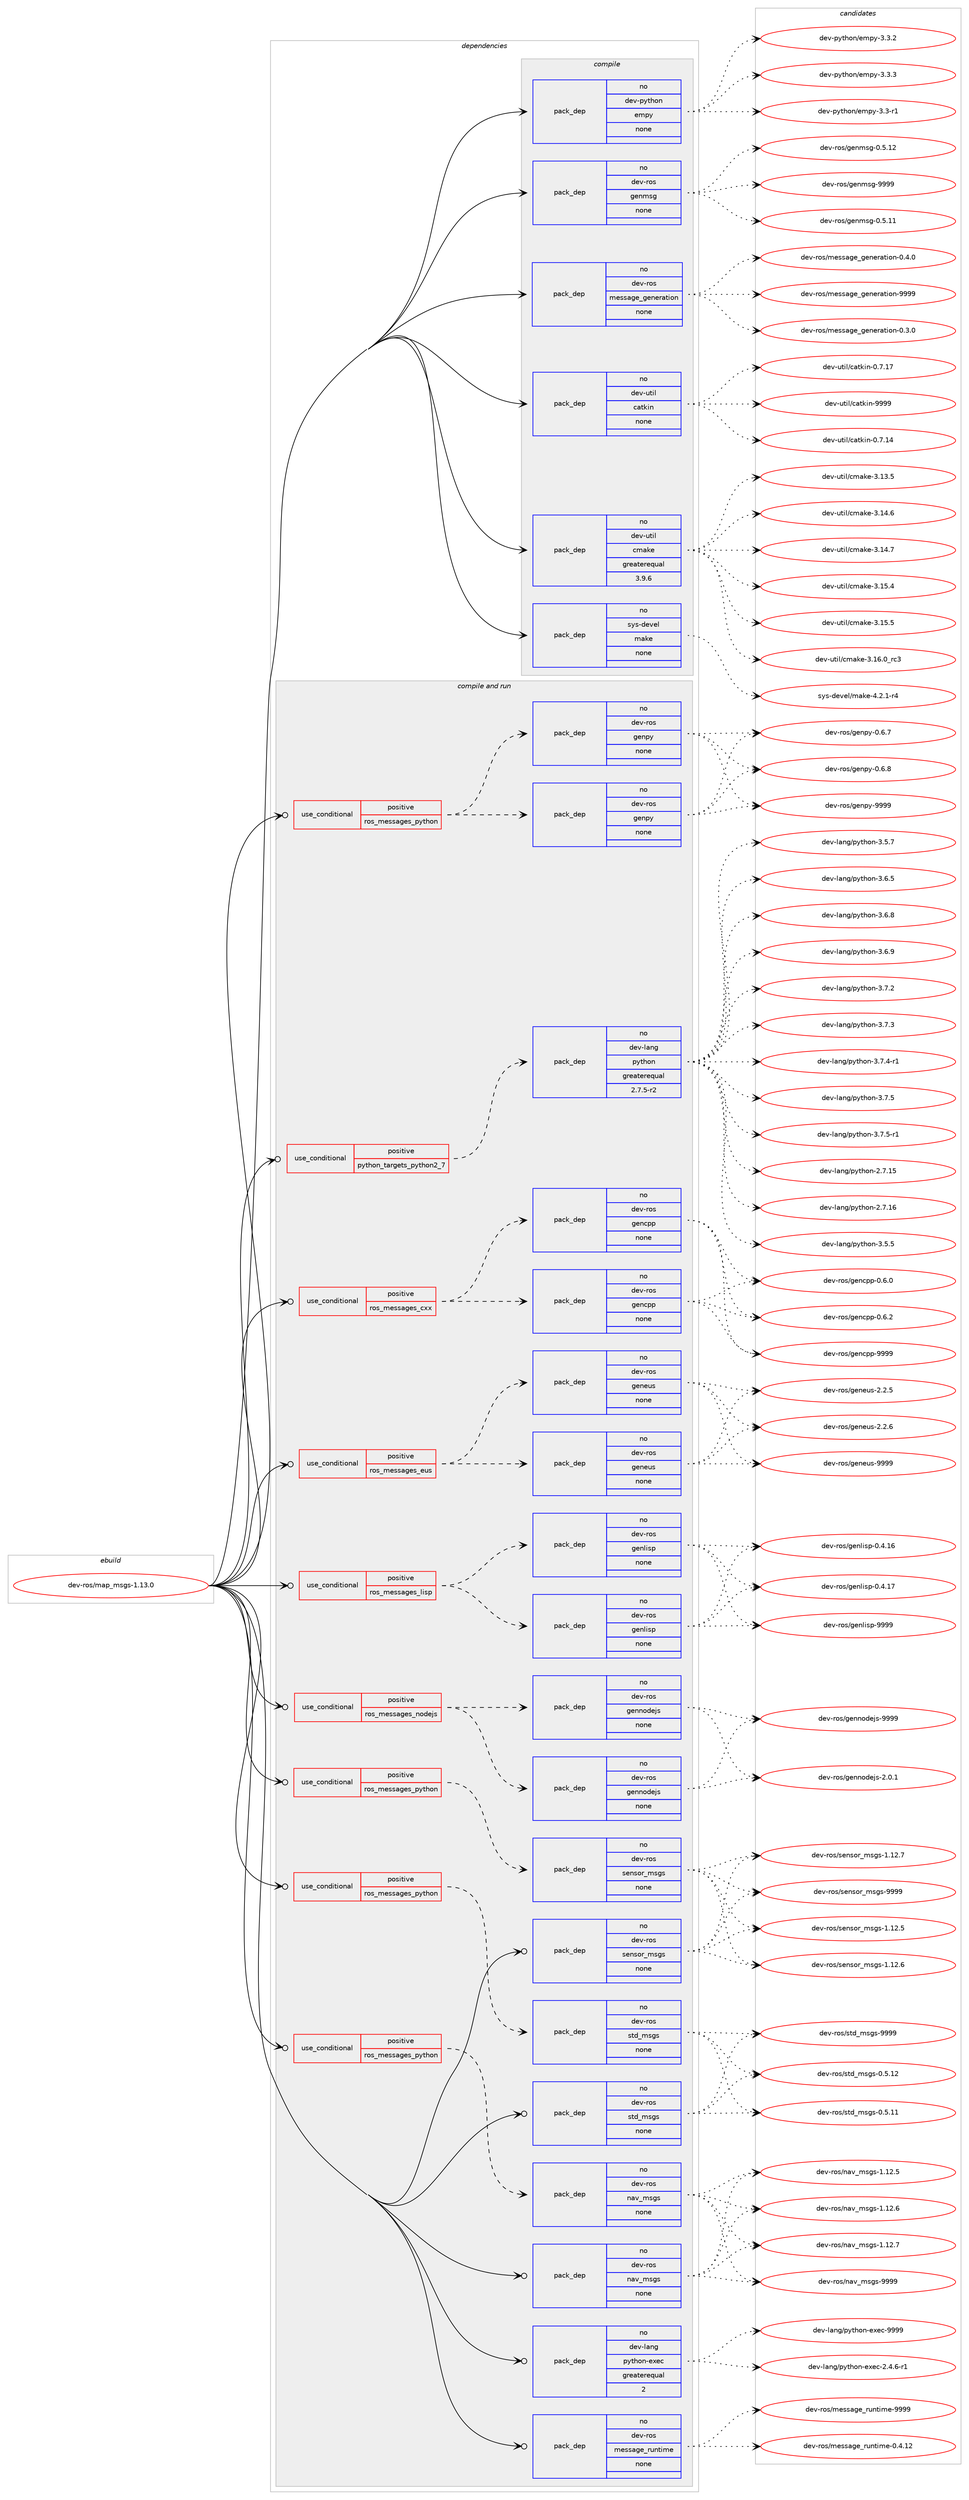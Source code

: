 digraph prolog {

# *************
# Graph options
# *************

newrank=true;
concentrate=true;
compound=true;
graph [rankdir=LR,fontname=Helvetica,fontsize=10,ranksep=1.5];#, ranksep=2.5, nodesep=0.2];
edge  [arrowhead=vee];
node  [fontname=Helvetica,fontsize=10];

# **********
# The ebuild
# **********

subgraph cluster_leftcol {
color=gray;
rank=same;
label=<<i>ebuild</i>>;
id [label="dev-ros/map_msgs-1.13.0", color=red, width=4, href="../dev-ros/map_msgs-1.13.0.svg"];
}

# ****************
# The dependencies
# ****************

subgraph cluster_midcol {
color=gray;
label=<<i>dependencies</i>>;
subgraph cluster_compile {
fillcolor="#eeeeee";
style=filled;
label=<<i>compile</i>>;
subgraph pack489941 {
dependency655566 [label=<<TABLE BORDER="0" CELLBORDER="1" CELLSPACING="0" CELLPADDING="4" WIDTH="220"><TR><TD ROWSPAN="6" CELLPADDING="30">pack_dep</TD></TR><TR><TD WIDTH="110">no</TD></TR><TR><TD>dev-python</TD></TR><TR><TD>empy</TD></TR><TR><TD>none</TD></TR><TR><TD></TD></TR></TABLE>>, shape=none, color=blue];
}
id:e -> dependency655566:w [weight=20,style="solid",arrowhead="vee"];
subgraph pack489942 {
dependency655567 [label=<<TABLE BORDER="0" CELLBORDER="1" CELLSPACING="0" CELLPADDING="4" WIDTH="220"><TR><TD ROWSPAN="6" CELLPADDING="30">pack_dep</TD></TR><TR><TD WIDTH="110">no</TD></TR><TR><TD>dev-ros</TD></TR><TR><TD>genmsg</TD></TR><TR><TD>none</TD></TR><TR><TD></TD></TR></TABLE>>, shape=none, color=blue];
}
id:e -> dependency655567:w [weight=20,style="solid",arrowhead="vee"];
subgraph pack489943 {
dependency655568 [label=<<TABLE BORDER="0" CELLBORDER="1" CELLSPACING="0" CELLPADDING="4" WIDTH="220"><TR><TD ROWSPAN="6" CELLPADDING="30">pack_dep</TD></TR><TR><TD WIDTH="110">no</TD></TR><TR><TD>dev-ros</TD></TR><TR><TD>message_generation</TD></TR><TR><TD>none</TD></TR><TR><TD></TD></TR></TABLE>>, shape=none, color=blue];
}
id:e -> dependency655568:w [weight=20,style="solid",arrowhead="vee"];
subgraph pack489944 {
dependency655569 [label=<<TABLE BORDER="0" CELLBORDER="1" CELLSPACING="0" CELLPADDING="4" WIDTH="220"><TR><TD ROWSPAN="6" CELLPADDING="30">pack_dep</TD></TR><TR><TD WIDTH="110">no</TD></TR><TR><TD>dev-util</TD></TR><TR><TD>catkin</TD></TR><TR><TD>none</TD></TR><TR><TD></TD></TR></TABLE>>, shape=none, color=blue];
}
id:e -> dependency655569:w [weight=20,style="solid",arrowhead="vee"];
subgraph pack489945 {
dependency655570 [label=<<TABLE BORDER="0" CELLBORDER="1" CELLSPACING="0" CELLPADDING="4" WIDTH="220"><TR><TD ROWSPAN="6" CELLPADDING="30">pack_dep</TD></TR><TR><TD WIDTH="110">no</TD></TR><TR><TD>dev-util</TD></TR><TR><TD>cmake</TD></TR><TR><TD>greaterequal</TD></TR><TR><TD>3.9.6</TD></TR></TABLE>>, shape=none, color=blue];
}
id:e -> dependency655570:w [weight=20,style="solid",arrowhead="vee"];
subgraph pack489946 {
dependency655571 [label=<<TABLE BORDER="0" CELLBORDER="1" CELLSPACING="0" CELLPADDING="4" WIDTH="220"><TR><TD ROWSPAN="6" CELLPADDING="30">pack_dep</TD></TR><TR><TD WIDTH="110">no</TD></TR><TR><TD>sys-devel</TD></TR><TR><TD>make</TD></TR><TR><TD>none</TD></TR><TR><TD></TD></TR></TABLE>>, shape=none, color=blue];
}
id:e -> dependency655571:w [weight=20,style="solid",arrowhead="vee"];
}
subgraph cluster_compileandrun {
fillcolor="#eeeeee";
style=filled;
label=<<i>compile and run</i>>;
subgraph cond153719 {
dependency655572 [label=<<TABLE BORDER="0" CELLBORDER="1" CELLSPACING="0" CELLPADDING="4"><TR><TD ROWSPAN="3" CELLPADDING="10">use_conditional</TD></TR><TR><TD>positive</TD></TR><TR><TD>python_targets_python2_7</TD></TR></TABLE>>, shape=none, color=red];
subgraph pack489947 {
dependency655573 [label=<<TABLE BORDER="0" CELLBORDER="1" CELLSPACING="0" CELLPADDING="4" WIDTH="220"><TR><TD ROWSPAN="6" CELLPADDING="30">pack_dep</TD></TR><TR><TD WIDTH="110">no</TD></TR><TR><TD>dev-lang</TD></TR><TR><TD>python</TD></TR><TR><TD>greaterequal</TD></TR><TR><TD>2.7.5-r2</TD></TR></TABLE>>, shape=none, color=blue];
}
dependency655572:e -> dependency655573:w [weight=20,style="dashed",arrowhead="vee"];
}
id:e -> dependency655572:w [weight=20,style="solid",arrowhead="odotvee"];
subgraph cond153720 {
dependency655574 [label=<<TABLE BORDER="0" CELLBORDER="1" CELLSPACING="0" CELLPADDING="4"><TR><TD ROWSPAN="3" CELLPADDING="10">use_conditional</TD></TR><TR><TD>positive</TD></TR><TR><TD>ros_messages_cxx</TD></TR></TABLE>>, shape=none, color=red];
subgraph pack489948 {
dependency655575 [label=<<TABLE BORDER="0" CELLBORDER="1" CELLSPACING="0" CELLPADDING="4" WIDTH="220"><TR><TD ROWSPAN="6" CELLPADDING="30">pack_dep</TD></TR><TR><TD WIDTH="110">no</TD></TR><TR><TD>dev-ros</TD></TR><TR><TD>gencpp</TD></TR><TR><TD>none</TD></TR><TR><TD></TD></TR></TABLE>>, shape=none, color=blue];
}
dependency655574:e -> dependency655575:w [weight=20,style="dashed",arrowhead="vee"];
subgraph pack489949 {
dependency655576 [label=<<TABLE BORDER="0" CELLBORDER="1" CELLSPACING="0" CELLPADDING="4" WIDTH="220"><TR><TD ROWSPAN="6" CELLPADDING="30">pack_dep</TD></TR><TR><TD WIDTH="110">no</TD></TR><TR><TD>dev-ros</TD></TR><TR><TD>gencpp</TD></TR><TR><TD>none</TD></TR><TR><TD></TD></TR></TABLE>>, shape=none, color=blue];
}
dependency655574:e -> dependency655576:w [weight=20,style="dashed",arrowhead="vee"];
}
id:e -> dependency655574:w [weight=20,style="solid",arrowhead="odotvee"];
subgraph cond153721 {
dependency655577 [label=<<TABLE BORDER="0" CELLBORDER="1" CELLSPACING="0" CELLPADDING="4"><TR><TD ROWSPAN="3" CELLPADDING="10">use_conditional</TD></TR><TR><TD>positive</TD></TR><TR><TD>ros_messages_eus</TD></TR></TABLE>>, shape=none, color=red];
subgraph pack489950 {
dependency655578 [label=<<TABLE BORDER="0" CELLBORDER="1" CELLSPACING="0" CELLPADDING="4" WIDTH="220"><TR><TD ROWSPAN="6" CELLPADDING="30">pack_dep</TD></TR><TR><TD WIDTH="110">no</TD></TR><TR><TD>dev-ros</TD></TR><TR><TD>geneus</TD></TR><TR><TD>none</TD></TR><TR><TD></TD></TR></TABLE>>, shape=none, color=blue];
}
dependency655577:e -> dependency655578:w [weight=20,style="dashed",arrowhead="vee"];
subgraph pack489951 {
dependency655579 [label=<<TABLE BORDER="0" CELLBORDER="1" CELLSPACING="0" CELLPADDING="4" WIDTH="220"><TR><TD ROWSPAN="6" CELLPADDING="30">pack_dep</TD></TR><TR><TD WIDTH="110">no</TD></TR><TR><TD>dev-ros</TD></TR><TR><TD>geneus</TD></TR><TR><TD>none</TD></TR><TR><TD></TD></TR></TABLE>>, shape=none, color=blue];
}
dependency655577:e -> dependency655579:w [weight=20,style="dashed",arrowhead="vee"];
}
id:e -> dependency655577:w [weight=20,style="solid",arrowhead="odotvee"];
subgraph cond153722 {
dependency655580 [label=<<TABLE BORDER="0" CELLBORDER="1" CELLSPACING="0" CELLPADDING="4"><TR><TD ROWSPAN="3" CELLPADDING="10">use_conditional</TD></TR><TR><TD>positive</TD></TR><TR><TD>ros_messages_lisp</TD></TR></TABLE>>, shape=none, color=red];
subgraph pack489952 {
dependency655581 [label=<<TABLE BORDER="0" CELLBORDER="1" CELLSPACING="0" CELLPADDING="4" WIDTH="220"><TR><TD ROWSPAN="6" CELLPADDING="30">pack_dep</TD></TR><TR><TD WIDTH="110">no</TD></TR><TR><TD>dev-ros</TD></TR><TR><TD>genlisp</TD></TR><TR><TD>none</TD></TR><TR><TD></TD></TR></TABLE>>, shape=none, color=blue];
}
dependency655580:e -> dependency655581:w [weight=20,style="dashed",arrowhead="vee"];
subgraph pack489953 {
dependency655582 [label=<<TABLE BORDER="0" CELLBORDER="1" CELLSPACING="0" CELLPADDING="4" WIDTH="220"><TR><TD ROWSPAN="6" CELLPADDING="30">pack_dep</TD></TR><TR><TD WIDTH="110">no</TD></TR><TR><TD>dev-ros</TD></TR><TR><TD>genlisp</TD></TR><TR><TD>none</TD></TR><TR><TD></TD></TR></TABLE>>, shape=none, color=blue];
}
dependency655580:e -> dependency655582:w [weight=20,style="dashed",arrowhead="vee"];
}
id:e -> dependency655580:w [weight=20,style="solid",arrowhead="odotvee"];
subgraph cond153723 {
dependency655583 [label=<<TABLE BORDER="0" CELLBORDER="1" CELLSPACING="0" CELLPADDING="4"><TR><TD ROWSPAN="3" CELLPADDING="10">use_conditional</TD></TR><TR><TD>positive</TD></TR><TR><TD>ros_messages_nodejs</TD></TR></TABLE>>, shape=none, color=red];
subgraph pack489954 {
dependency655584 [label=<<TABLE BORDER="0" CELLBORDER="1" CELLSPACING="0" CELLPADDING="4" WIDTH="220"><TR><TD ROWSPAN="6" CELLPADDING="30">pack_dep</TD></TR><TR><TD WIDTH="110">no</TD></TR><TR><TD>dev-ros</TD></TR><TR><TD>gennodejs</TD></TR><TR><TD>none</TD></TR><TR><TD></TD></TR></TABLE>>, shape=none, color=blue];
}
dependency655583:e -> dependency655584:w [weight=20,style="dashed",arrowhead="vee"];
subgraph pack489955 {
dependency655585 [label=<<TABLE BORDER="0" CELLBORDER="1" CELLSPACING="0" CELLPADDING="4" WIDTH="220"><TR><TD ROWSPAN="6" CELLPADDING="30">pack_dep</TD></TR><TR><TD WIDTH="110">no</TD></TR><TR><TD>dev-ros</TD></TR><TR><TD>gennodejs</TD></TR><TR><TD>none</TD></TR><TR><TD></TD></TR></TABLE>>, shape=none, color=blue];
}
dependency655583:e -> dependency655585:w [weight=20,style="dashed",arrowhead="vee"];
}
id:e -> dependency655583:w [weight=20,style="solid",arrowhead="odotvee"];
subgraph cond153724 {
dependency655586 [label=<<TABLE BORDER="0" CELLBORDER="1" CELLSPACING="0" CELLPADDING="4"><TR><TD ROWSPAN="3" CELLPADDING="10">use_conditional</TD></TR><TR><TD>positive</TD></TR><TR><TD>ros_messages_python</TD></TR></TABLE>>, shape=none, color=red];
subgraph pack489956 {
dependency655587 [label=<<TABLE BORDER="0" CELLBORDER="1" CELLSPACING="0" CELLPADDING="4" WIDTH="220"><TR><TD ROWSPAN="6" CELLPADDING="30">pack_dep</TD></TR><TR><TD WIDTH="110">no</TD></TR><TR><TD>dev-ros</TD></TR><TR><TD>genpy</TD></TR><TR><TD>none</TD></TR><TR><TD></TD></TR></TABLE>>, shape=none, color=blue];
}
dependency655586:e -> dependency655587:w [weight=20,style="dashed",arrowhead="vee"];
subgraph pack489957 {
dependency655588 [label=<<TABLE BORDER="0" CELLBORDER="1" CELLSPACING="0" CELLPADDING="4" WIDTH="220"><TR><TD ROWSPAN="6" CELLPADDING="30">pack_dep</TD></TR><TR><TD WIDTH="110">no</TD></TR><TR><TD>dev-ros</TD></TR><TR><TD>genpy</TD></TR><TR><TD>none</TD></TR><TR><TD></TD></TR></TABLE>>, shape=none, color=blue];
}
dependency655586:e -> dependency655588:w [weight=20,style="dashed",arrowhead="vee"];
}
id:e -> dependency655586:w [weight=20,style="solid",arrowhead="odotvee"];
subgraph cond153725 {
dependency655589 [label=<<TABLE BORDER="0" CELLBORDER="1" CELLSPACING="0" CELLPADDING="4"><TR><TD ROWSPAN="3" CELLPADDING="10">use_conditional</TD></TR><TR><TD>positive</TD></TR><TR><TD>ros_messages_python</TD></TR></TABLE>>, shape=none, color=red];
subgraph pack489958 {
dependency655590 [label=<<TABLE BORDER="0" CELLBORDER="1" CELLSPACING="0" CELLPADDING="4" WIDTH="220"><TR><TD ROWSPAN="6" CELLPADDING="30">pack_dep</TD></TR><TR><TD WIDTH="110">no</TD></TR><TR><TD>dev-ros</TD></TR><TR><TD>nav_msgs</TD></TR><TR><TD>none</TD></TR><TR><TD></TD></TR></TABLE>>, shape=none, color=blue];
}
dependency655589:e -> dependency655590:w [weight=20,style="dashed",arrowhead="vee"];
}
id:e -> dependency655589:w [weight=20,style="solid",arrowhead="odotvee"];
subgraph cond153726 {
dependency655591 [label=<<TABLE BORDER="0" CELLBORDER="1" CELLSPACING="0" CELLPADDING="4"><TR><TD ROWSPAN="3" CELLPADDING="10">use_conditional</TD></TR><TR><TD>positive</TD></TR><TR><TD>ros_messages_python</TD></TR></TABLE>>, shape=none, color=red];
subgraph pack489959 {
dependency655592 [label=<<TABLE BORDER="0" CELLBORDER="1" CELLSPACING="0" CELLPADDING="4" WIDTH="220"><TR><TD ROWSPAN="6" CELLPADDING="30">pack_dep</TD></TR><TR><TD WIDTH="110">no</TD></TR><TR><TD>dev-ros</TD></TR><TR><TD>sensor_msgs</TD></TR><TR><TD>none</TD></TR><TR><TD></TD></TR></TABLE>>, shape=none, color=blue];
}
dependency655591:e -> dependency655592:w [weight=20,style="dashed",arrowhead="vee"];
}
id:e -> dependency655591:w [weight=20,style="solid",arrowhead="odotvee"];
subgraph cond153727 {
dependency655593 [label=<<TABLE BORDER="0" CELLBORDER="1" CELLSPACING="0" CELLPADDING="4"><TR><TD ROWSPAN="3" CELLPADDING="10">use_conditional</TD></TR><TR><TD>positive</TD></TR><TR><TD>ros_messages_python</TD></TR></TABLE>>, shape=none, color=red];
subgraph pack489960 {
dependency655594 [label=<<TABLE BORDER="0" CELLBORDER="1" CELLSPACING="0" CELLPADDING="4" WIDTH="220"><TR><TD ROWSPAN="6" CELLPADDING="30">pack_dep</TD></TR><TR><TD WIDTH="110">no</TD></TR><TR><TD>dev-ros</TD></TR><TR><TD>std_msgs</TD></TR><TR><TD>none</TD></TR><TR><TD></TD></TR></TABLE>>, shape=none, color=blue];
}
dependency655593:e -> dependency655594:w [weight=20,style="dashed",arrowhead="vee"];
}
id:e -> dependency655593:w [weight=20,style="solid",arrowhead="odotvee"];
subgraph pack489961 {
dependency655595 [label=<<TABLE BORDER="0" CELLBORDER="1" CELLSPACING="0" CELLPADDING="4" WIDTH="220"><TR><TD ROWSPAN="6" CELLPADDING="30">pack_dep</TD></TR><TR><TD WIDTH="110">no</TD></TR><TR><TD>dev-lang</TD></TR><TR><TD>python-exec</TD></TR><TR><TD>greaterequal</TD></TR><TR><TD>2</TD></TR></TABLE>>, shape=none, color=blue];
}
id:e -> dependency655595:w [weight=20,style="solid",arrowhead="odotvee"];
subgraph pack489962 {
dependency655596 [label=<<TABLE BORDER="0" CELLBORDER="1" CELLSPACING="0" CELLPADDING="4" WIDTH="220"><TR><TD ROWSPAN="6" CELLPADDING="30">pack_dep</TD></TR><TR><TD WIDTH="110">no</TD></TR><TR><TD>dev-ros</TD></TR><TR><TD>message_runtime</TD></TR><TR><TD>none</TD></TR><TR><TD></TD></TR></TABLE>>, shape=none, color=blue];
}
id:e -> dependency655596:w [weight=20,style="solid",arrowhead="odotvee"];
subgraph pack489963 {
dependency655597 [label=<<TABLE BORDER="0" CELLBORDER="1" CELLSPACING="0" CELLPADDING="4" WIDTH="220"><TR><TD ROWSPAN="6" CELLPADDING="30">pack_dep</TD></TR><TR><TD WIDTH="110">no</TD></TR><TR><TD>dev-ros</TD></TR><TR><TD>nav_msgs</TD></TR><TR><TD>none</TD></TR><TR><TD></TD></TR></TABLE>>, shape=none, color=blue];
}
id:e -> dependency655597:w [weight=20,style="solid",arrowhead="odotvee"];
subgraph pack489964 {
dependency655598 [label=<<TABLE BORDER="0" CELLBORDER="1" CELLSPACING="0" CELLPADDING="4" WIDTH="220"><TR><TD ROWSPAN="6" CELLPADDING="30">pack_dep</TD></TR><TR><TD WIDTH="110">no</TD></TR><TR><TD>dev-ros</TD></TR><TR><TD>sensor_msgs</TD></TR><TR><TD>none</TD></TR><TR><TD></TD></TR></TABLE>>, shape=none, color=blue];
}
id:e -> dependency655598:w [weight=20,style="solid",arrowhead="odotvee"];
subgraph pack489965 {
dependency655599 [label=<<TABLE BORDER="0" CELLBORDER="1" CELLSPACING="0" CELLPADDING="4" WIDTH="220"><TR><TD ROWSPAN="6" CELLPADDING="30">pack_dep</TD></TR><TR><TD WIDTH="110">no</TD></TR><TR><TD>dev-ros</TD></TR><TR><TD>std_msgs</TD></TR><TR><TD>none</TD></TR><TR><TD></TD></TR></TABLE>>, shape=none, color=blue];
}
id:e -> dependency655599:w [weight=20,style="solid",arrowhead="odotvee"];
}
subgraph cluster_run {
fillcolor="#eeeeee";
style=filled;
label=<<i>run</i>>;
}
}

# **************
# The candidates
# **************

subgraph cluster_choices {
rank=same;
color=gray;
label=<<i>candidates</i>>;

subgraph choice489941 {
color=black;
nodesep=1;
choice1001011184511212111610411111047101109112121455146514511449 [label="dev-python/empy-3.3-r1", color=red, width=4,href="../dev-python/empy-3.3-r1.svg"];
choice1001011184511212111610411111047101109112121455146514650 [label="dev-python/empy-3.3.2", color=red, width=4,href="../dev-python/empy-3.3.2.svg"];
choice1001011184511212111610411111047101109112121455146514651 [label="dev-python/empy-3.3.3", color=red, width=4,href="../dev-python/empy-3.3.3.svg"];
dependency655566:e -> choice1001011184511212111610411111047101109112121455146514511449:w [style=dotted,weight="100"];
dependency655566:e -> choice1001011184511212111610411111047101109112121455146514650:w [style=dotted,weight="100"];
dependency655566:e -> choice1001011184511212111610411111047101109112121455146514651:w [style=dotted,weight="100"];
}
subgraph choice489942 {
color=black;
nodesep=1;
choice100101118451141111154710310111010911510345484653464949 [label="dev-ros/genmsg-0.5.11", color=red, width=4,href="../dev-ros/genmsg-0.5.11.svg"];
choice100101118451141111154710310111010911510345484653464950 [label="dev-ros/genmsg-0.5.12", color=red, width=4,href="../dev-ros/genmsg-0.5.12.svg"];
choice10010111845114111115471031011101091151034557575757 [label="dev-ros/genmsg-9999", color=red, width=4,href="../dev-ros/genmsg-9999.svg"];
dependency655567:e -> choice100101118451141111154710310111010911510345484653464949:w [style=dotted,weight="100"];
dependency655567:e -> choice100101118451141111154710310111010911510345484653464950:w [style=dotted,weight="100"];
dependency655567:e -> choice10010111845114111115471031011101091151034557575757:w [style=dotted,weight="100"];
}
subgraph choice489943 {
color=black;
nodesep=1;
choice1001011184511411111547109101115115971031019510310111010111497116105111110454846514648 [label="dev-ros/message_generation-0.3.0", color=red, width=4,href="../dev-ros/message_generation-0.3.0.svg"];
choice1001011184511411111547109101115115971031019510310111010111497116105111110454846524648 [label="dev-ros/message_generation-0.4.0", color=red, width=4,href="../dev-ros/message_generation-0.4.0.svg"];
choice10010111845114111115471091011151159710310195103101110101114971161051111104557575757 [label="dev-ros/message_generation-9999", color=red, width=4,href="../dev-ros/message_generation-9999.svg"];
dependency655568:e -> choice1001011184511411111547109101115115971031019510310111010111497116105111110454846514648:w [style=dotted,weight="100"];
dependency655568:e -> choice1001011184511411111547109101115115971031019510310111010111497116105111110454846524648:w [style=dotted,weight="100"];
dependency655568:e -> choice10010111845114111115471091011151159710310195103101110101114971161051111104557575757:w [style=dotted,weight="100"];
}
subgraph choice489944 {
color=black;
nodesep=1;
choice1001011184511711610510847999711610710511045484655464952 [label="dev-util/catkin-0.7.14", color=red, width=4,href="../dev-util/catkin-0.7.14.svg"];
choice1001011184511711610510847999711610710511045484655464955 [label="dev-util/catkin-0.7.17", color=red, width=4,href="../dev-util/catkin-0.7.17.svg"];
choice100101118451171161051084799971161071051104557575757 [label="dev-util/catkin-9999", color=red, width=4,href="../dev-util/catkin-9999.svg"];
dependency655569:e -> choice1001011184511711610510847999711610710511045484655464952:w [style=dotted,weight="100"];
dependency655569:e -> choice1001011184511711610510847999711610710511045484655464955:w [style=dotted,weight="100"];
dependency655569:e -> choice100101118451171161051084799971161071051104557575757:w [style=dotted,weight="100"];
}
subgraph choice489945 {
color=black;
nodesep=1;
choice1001011184511711610510847991099710710145514649514653 [label="dev-util/cmake-3.13.5", color=red, width=4,href="../dev-util/cmake-3.13.5.svg"];
choice1001011184511711610510847991099710710145514649524654 [label="dev-util/cmake-3.14.6", color=red, width=4,href="../dev-util/cmake-3.14.6.svg"];
choice1001011184511711610510847991099710710145514649524655 [label="dev-util/cmake-3.14.7", color=red, width=4,href="../dev-util/cmake-3.14.7.svg"];
choice1001011184511711610510847991099710710145514649534652 [label="dev-util/cmake-3.15.4", color=red, width=4,href="../dev-util/cmake-3.15.4.svg"];
choice1001011184511711610510847991099710710145514649534653 [label="dev-util/cmake-3.15.5", color=red, width=4,href="../dev-util/cmake-3.15.5.svg"];
choice1001011184511711610510847991099710710145514649544648951149951 [label="dev-util/cmake-3.16.0_rc3", color=red, width=4,href="../dev-util/cmake-3.16.0_rc3.svg"];
dependency655570:e -> choice1001011184511711610510847991099710710145514649514653:w [style=dotted,weight="100"];
dependency655570:e -> choice1001011184511711610510847991099710710145514649524654:w [style=dotted,weight="100"];
dependency655570:e -> choice1001011184511711610510847991099710710145514649524655:w [style=dotted,weight="100"];
dependency655570:e -> choice1001011184511711610510847991099710710145514649534652:w [style=dotted,weight="100"];
dependency655570:e -> choice1001011184511711610510847991099710710145514649534653:w [style=dotted,weight="100"];
dependency655570:e -> choice1001011184511711610510847991099710710145514649544648951149951:w [style=dotted,weight="100"];
}
subgraph choice489946 {
color=black;
nodesep=1;
choice1151211154510010111810110847109971071014552465046494511452 [label="sys-devel/make-4.2.1-r4", color=red, width=4,href="../sys-devel/make-4.2.1-r4.svg"];
dependency655571:e -> choice1151211154510010111810110847109971071014552465046494511452:w [style=dotted,weight="100"];
}
subgraph choice489947 {
color=black;
nodesep=1;
choice10010111845108971101034711212111610411111045504655464953 [label="dev-lang/python-2.7.15", color=red, width=4,href="../dev-lang/python-2.7.15.svg"];
choice10010111845108971101034711212111610411111045504655464954 [label="dev-lang/python-2.7.16", color=red, width=4,href="../dev-lang/python-2.7.16.svg"];
choice100101118451089711010347112121116104111110455146534653 [label="dev-lang/python-3.5.5", color=red, width=4,href="../dev-lang/python-3.5.5.svg"];
choice100101118451089711010347112121116104111110455146534655 [label="dev-lang/python-3.5.7", color=red, width=4,href="../dev-lang/python-3.5.7.svg"];
choice100101118451089711010347112121116104111110455146544653 [label="dev-lang/python-3.6.5", color=red, width=4,href="../dev-lang/python-3.6.5.svg"];
choice100101118451089711010347112121116104111110455146544656 [label="dev-lang/python-3.6.8", color=red, width=4,href="../dev-lang/python-3.6.8.svg"];
choice100101118451089711010347112121116104111110455146544657 [label="dev-lang/python-3.6.9", color=red, width=4,href="../dev-lang/python-3.6.9.svg"];
choice100101118451089711010347112121116104111110455146554650 [label="dev-lang/python-3.7.2", color=red, width=4,href="../dev-lang/python-3.7.2.svg"];
choice100101118451089711010347112121116104111110455146554651 [label="dev-lang/python-3.7.3", color=red, width=4,href="../dev-lang/python-3.7.3.svg"];
choice1001011184510897110103471121211161041111104551465546524511449 [label="dev-lang/python-3.7.4-r1", color=red, width=4,href="../dev-lang/python-3.7.4-r1.svg"];
choice100101118451089711010347112121116104111110455146554653 [label="dev-lang/python-3.7.5", color=red, width=4,href="../dev-lang/python-3.7.5.svg"];
choice1001011184510897110103471121211161041111104551465546534511449 [label="dev-lang/python-3.7.5-r1", color=red, width=4,href="../dev-lang/python-3.7.5-r1.svg"];
dependency655573:e -> choice10010111845108971101034711212111610411111045504655464953:w [style=dotted,weight="100"];
dependency655573:e -> choice10010111845108971101034711212111610411111045504655464954:w [style=dotted,weight="100"];
dependency655573:e -> choice100101118451089711010347112121116104111110455146534653:w [style=dotted,weight="100"];
dependency655573:e -> choice100101118451089711010347112121116104111110455146534655:w [style=dotted,weight="100"];
dependency655573:e -> choice100101118451089711010347112121116104111110455146544653:w [style=dotted,weight="100"];
dependency655573:e -> choice100101118451089711010347112121116104111110455146544656:w [style=dotted,weight="100"];
dependency655573:e -> choice100101118451089711010347112121116104111110455146544657:w [style=dotted,weight="100"];
dependency655573:e -> choice100101118451089711010347112121116104111110455146554650:w [style=dotted,weight="100"];
dependency655573:e -> choice100101118451089711010347112121116104111110455146554651:w [style=dotted,weight="100"];
dependency655573:e -> choice1001011184510897110103471121211161041111104551465546524511449:w [style=dotted,weight="100"];
dependency655573:e -> choice100101118451089711010347112121116104111110455146554653:w [style=dotted,weight="100"];
dependency655573:e -> choice1001011184510897110103471121211161041111104551465546534511449:w [style=dotted,weight="100"];
}
subgraph choice489948 {
color=black;
nodesep=1;
choice100101118451141111154710310111099112112454846544648 [label="dev-ros/gencpp-0.6.0", color=red, width=4,href="../dev-ros/gencpp-0.6.0.svg"];
choice100101118451141111154710310111099112112454846544650 [label="dev-ros/gencpp-0.6.2", color=red, width=4,href="../dev-ros/gencpp-0.6.2.svg"];
choice1001011184511411111547103101110991121124557575757 [label="dev-ros/gencpp-9999", color=red, width=4,href="../dev-ros/gencpp-9999.svg"];
dependency655575:e -> choice100101118451141111154710310111099112112454846544648:w [style=dotted,weight="100"];
dependency655575:e -> choice100101118451141111154710310111099112112454846544650:w [style=dotted,weight="100"];
dependency655575:e -> choice1001011184511411111547103101110991121124557575757:w [style=dotted,weight="100"];
}
subgraph choice489949 {
color=black;
nodesep=1;
choice100101118451141111154710310111099112112454846544648 [label="dev-ros/gencpp-0.6.0", color=red, width=4,href="../dev-ros/gencpp-0.6.0.svg"];
choice100101118451141111154710310111099112112454846544650 [label="dev-ros/gencpp-0.6.2", color=red, width=4,href="../dev-ros/gencpp-0.6.2.svg"];
choice1001011184511411111547103101110991121124557575757 [label="dev-ros/gencpp-9999", color=red, width=4,href="../dev-ros/gencpp-9999.svg"];
dependency655576:e -> choice100101118451141111154710310111099112112454846544648:w [style=dotted,weight="100"];
dependency655576:e -> choice100101118451141111154710310111099112112454846544650:w [style=dotted,weight="100"];
dependency655576:e -> choice1001011184511411111547103101110991121124557575757:w [style=dotted,weight="100"];
}
subgraph choice489950 {
color=black;
nodesep=1;
choice1001011184511411111547103101110101117115455046504653 [label="dev-ros/geneus-2.2.5", color=red, width=4,href="../dev-ros/geneus-2.2.5.svg"];
choice1001011184511411111547103101110101117115455046504654 [label="dev-ros/geneus-2.2.6", color=red, width=4,href="../dev-ros/geneus-2.2.6.svg"];
choice10010111845114111115471031011101011171154557575757 [label="dev-ros/geneus-9999", color=red, width=4,href="../dev-ros/geneus-9999.svg"];
dependency655578:e -> choice1001011184511411111547103101110101117115455046504653:w [style=dotted,weight="100"];
dependency655578:e -> choice1001011184511411111547103101110101117115455046504654:w [style=dotted,weight="100"];
dependency655578:e -> choice10010111845114111115471031011101011171154557575757:w [style=dotted,weight="100"];
}
subgraph choice489951 {
color=black;
nodesep=1;
choice1001011184511411111547103101110101117115455046504653 [label="dev-ros/geneus-2.2.5", color=red, width=4,href="../dev-ros/geneus-2.2.5.svg"];
choice1001011184511411111547103101110101117115455046504654 [label="dev-ros/geneus-2.2.6", color=red, width=4,href="../dev-ros/geneus-2.2.6.svg"];
choice10010111845114111115471031011101011171154557575757 [label="dev-ros/geneus-9999", color=red, width=4,href="../dev-ros/geneus-9999.svg"];
dependency655579:e -> choice1001011184511411111547103101110101117115455046504653:w [style=dotted,weight="100"];
dependency655579:e -> choice1001011184511411111547103101110101117115455046504654:w [style=dotted,weight="100"];
dependency655579:e -> choice10010111845114111115471031011101011171154557575757:w [style=dotted,weight="100"];
}
subgraph choice489952 {
color=black;
nodesep=1;
choice100101118451141111154710310111010810511511245484652464954 [label="dev-ros/genlisp-0.4.16", color=red, width=4,href="../dev-ros/genlisp-0.4.16.svg"];
choice100101118451141111154710310111010810511511245484652464955 [label="dev-ros/genlisp-0.4.17", color=red, width=4,href="../dev-ros/genlisp-0.4.17.svg"];
choice10010111845114111115471031011101081051151124557575757 [label="dev-ros/genlisp-9999", color=red, width=4,href="../dev-ros/genlisp-9999.svg"];
dependency655581:e -> choice100101118451141111154710310111010810511511245484652464954:w [style=dotted,weight="100"];
dependency655581:e -> choice100101118451141111154710310111010810511511245484652464955:w [style=dotted,weight="100"];
dependency655581:e -> choice10010111845114111115471031011101081051151124557575757:w [style=dotted,weight="100"];
}
subgraph choice489953 {
color=black;
nodesep=1;
choice100101118451141111154710310111010810511511245484652464954 [label="dev-ros/genlisp-0.4.16", color=red, width=4,href="../dev-ros/genlisp-0.4.16.svg"];
choice100101118451141111154710310111010810511511245484652464955 [label="dev-ros/genlisp-0.4.17", color=red, width=4,href="../dev-ros/genlisp-0.4.17.svg"];
choice10010111845114111115471031011101081051151124557575757 [label="dev-ros/genlisp-9999", color=red, width=4,href="../dev-ros/genlisp-9999.svg"];
dependency655582:e -> choice100101118451141111154710310111010810511511245484652464954:w [style=dotted,weight="100"];
dependency655582:e -> choice100101118451141111154710310111010810511511245484652464955:w [style=dotted,weight="100"];
dependency655582:e -> choice10010111845114111115471031011101081051151124557575757:w [style=dotted,weight="100"];
}
subgraph choice489954 {
color=black;
nodesep=1;
choice1001011184511411111547103101110110111100101106115455046484649 [label="dev-ros/gennodejs-2.0.1", color=red, width=4,href="../dev-ros/gennodejs-2.0.1.svg"];
choice10010111845114111115471031011101101111001011061154557575757 [label="dev-ros/gennodejs-9999", color=red, width=4,href="../dev-ros/gennodejs-9999.svg"];
dependency655584:e -> choice1001011184511411111547103101110110111100101106115455046484649:w [style=dotted,weight="100"];
dependency655584:e -> choice10010111845114111115471031011101101111001011061154557575757:w [style=dotted,weight="100"];
}
subgraph choice489955 {
color=black;
nodesep=1;
choice1001011184511411111547103101110110111100101106115455046484649 [label="dev-ros/gennodejs-2.0.1", color=red, width=4,href="../dev-ros/gennodejs-2.0.1.svg"];
choice10010111845114111115471031011101101111001011061154557575757 [label="dev-ros/gennodejs-9999", color=red, width=4,href="../dev-ros/gennodejs-9999.svg"];
dependency655585:e -> choice1001011184511411111547103101110110111100101106115455046484649:w [style=dotted,weight="100"];
dependency655585:e -> choice10010111845114111115471031011101101111001011061154557575757:w [style=dotted,weight="100"];
}
subgraph choice489956 {
color=black;
nodesep=1;
choice1001011184511411111547103101110112121454846544655 [label="dev-ros/genpy-0.6.7", color=red, width=4,href="../dev-ros/genpy-0.6.7.svg"];
choice1001011184511411111547103101110112121454846544656 [label="dev-ros/genpy-0.6.8", color=red, width=4,href="../dev-ros/genpy-0.6.8.svg"];
choice10010111845114111115471031011101121214557575757 [label="dev-ros/genpy-9999", color=red, width=4,href="../dev-ros/genpy-9999.svg"];
dependency655587:e -> choice1001011184511411111547103101110112121454846544655:w [style=dotted,weight="100"];
dependency655587:e -> choice1001011184511411111547103101110112121454846544656:w [style=dotted,weight="100"];
dependency655587:e -> choice10010111845114111115471031011101121214557575757:w [style=dotted,weight="100"];
}
subgraph choice489957 {
color=black;
nodesep=1;
choice1001011184511411111547103101110112121454846544655 [label="dev-ros/genpy-0.6.7", color=red, width=4,href="../dev-ros/genpy-0.6.7.svg"];
choice1001011184511411111547103101110112121454846544656 [label="dev-ros/genpy-0.6.8", color=red, width=4,href="../dev-ros/genpy-0.6.8.svg"];
choice10010111845114111115471031011101121214557575757 [label="dev-ros/genpy-9999", color=red, width=4,href="../dev-ros/genpy-9999.svg"];
dependency655588:e -> choice1001011184511411111547103101110112121454846544655:w [style=dotted,weight="100"];
dependency655588:e -> choice1001011184511411111547103101110112121454846544656:w [style=dotted,weight="100"];
dependency655588:e -> choice10010111845114111115471031011101121214557575757:w [style=dotted,weight="100"];
}
subgraph choice489958 {
color=black;
nodesep=1;
choice1001011184511411111547110971189510911510311545494649504653 [label="dev-ros/nav_msgs-1.12.5", color=red, width=4,href="../dev-ros/nav_msgs-1.12.5.svg"];
choice1001011184511411111547110971189510911510311545494649504654 [label="dev-ros/nav_msgs-1.12.6", color=red, width=4,href="../dev-ros/nav_msgs-1.12.6.svg"];
choice1001011184511411111547110971189510911510311545494649504655 [label="dev-ros/nav_msgs-1.12.7", color=red, width=4,href="../dev-ros/nav_msgs-1.12.7.svg"];
choice100101118451141111154711097118951091151031154557575757 [label="dev-ros/nav_msgs-9999", color=red, width=4,href="../dev-ros/nav_msgs-9999.svg"];
dependency655590:e -> choice1001011184511411111547110971189510911510311545494649504653:w [style=dotted,weight="100"];
dependency655590:e -> choice1001011184511411111547110971189510911510311545494649504654:w [style=dotted,weight="100"];
dependency655590:e -> choice1001011184511411111547110971189510911510311545494649504655:w [style=dotted,weight="100"];
dependency655590:e -> choice100101118451141111154711097118951091151031154557575757:w [style=dotted,weight="100"];
}
subgraph choice489959 {
color=black;
nodesep=1;
choice10010111845114111115471151011101151111149510911510311545494649504653 [label="dev-ros/sensor_msgs-1.12.5", color=red, width=4,href="../dev-ros/sensor_msgs-1.12.5.svg"];
choice10010111845114111115471151011101151111149510911510311545494649504654 [label="dev-ros/sensor_msgs-1.12.6", color=red, width=4,href="../dev-ros/sensor_msgs-1.12.6.svg"];
choice10010111845114111115471151011101151111149510911510311545494649504655 [label="dev-ros/sensor_msgs-1.12.7", color=red, width=4,href="../dev-ros/sensor_msgs-1.12.7.svg"];
choice1001011184511411111547115101110115111114951091151031154557575757 [label="dev-ros/sensor_msgs-9999", color=red, width=4,href="../dev-ros/sensor_msgs-9999.svg"];
dependency655592:e -> choice10010111845114111115471151011101151111149510911510311545494649504653:w [style=dotted,weight="100"];
dependency655592:e -> choice10010111845114111115471151011101151111149510911510311545494649504654:w [style=dotted,weight="100"];
dependency655592:e -> choice10010111845114111115471151011101151111149510911510311545494649504655:w [style=dotted,weight="100"];
dependency655592:e -> choice1001011184511411111547115101110115111114951091151031154557575757:w [style=dotted,weight="100"];
}
subgraph choice489960 {
color=black;
nodesep=1;
choice10010111845114111115471151161009510911510311545484653464949 [label="dev-ros/std_msgs-0.5.11", color=red, width=4,href="../dev-ros/std_msgs-0.5.11.svg"];
choice10010111845114111115471151161009510911510311545484653464950 [label="dev-ros/std_msgs-0.5.12", color=red, width=4,href="../dev-ros/std_msgs-0.5.12.svg"];
choice1001011184511411111547115116100951091151031154557575757 [label="dev-ros/std_msgs-9999", color=red, width=4,href="../dev-ros/std_msgs-9999.svg"];
dependency655594:e -> choice10010111845114111115471151161009510911510311545484653464949:w [style=dotted,weight="100"];
dependency655594:e -> choice10010111845114111115471151161009510911510311545484653464950:w [style=dotted,weight="100"];
dependency655594:e -> choice1001011184511411111547115116100951091151031154557575757:w [style=dotted,weight="100"];
}
subgraph choice489961 {
color=black;
nodesep=1;
choice10010111845108971101034711212111610411111045101120101994550465246544511449 [label="dev-lang/python-exec-2.4.6-r1", color=red, width=4,href="../dev-lang/python-exec-2.4.6-r1.svg"];
choice10010111845108971101034711212111610411111045101120101994557575757 [label="dev-lang/python-exec-9999", color=red, width=4,href="../dev-lang/python-exec-9999.svg"];
dependency655595:e -> choice10010111845108971101034711212111610411111045101120101994550465246544511449:w [style=dotted,weight="100"];
dependency655595:e -> choice10010111845108971101034711212111610411111045101120101994557575757:w [style=dotted,weight="100"];
}
subgraph choice489962 {
color=black;
nodesep=1;
choice1001011184511411111547109101115115971031019511411711011610510910145484652464950 [label="dev-ros/message_runtime-0.4.12", color=red, width=4,href="../dev-ros/message_runtime-0.4.12.svg"];
choice100101118451141111154710910111511597103101951141171101161051091014557575757 [label="dev-ros/message_runtime-9999", color=red, width=4,href="../dev-ros/message_runtime-9999.svg"];
dependency655596:e -> choice1001011184511411111547109101115115971031019511411711011610510910145484652464950:w [style=dotted,weight="100"];
dependency655596:e -> choice100101118451141111154710910111511597103101951141171101161051091014557575757:w [style=dotted,weight="100"];
}
subgraph choice489963 {
color=black;
nodesep=1;
choice1001011184511411111547110971189510911510311545494649504653 [label="dev-ros/nav_msgs-1.12.5", color=red, width=4,href="../dev-ros/nav_msgs-1.12.5.svg"];
choice1001011184511411111547110971189510911510311545494649504654 [label="dev-ros/nav_msgs-1.12.6", color=red, width=4,href="../dev-ros/nav_msgs-1.12.6.svg"];
choice1001011184511411111547110971189510911510311545494649504655 [label="dev-ros/nav_msgs-1.12.7", color=red, width=4,href="../dev-ros/nav_msgs-1.12.7.svg"];
choice100101118451141111154711097118951091151031154557575757 [label="dev-ros/nav_msgs-9999", color=red, width=4,href="../dev-ros/nav_msgs-9999.svg"];
dependency655597:e -> choice1001011184511411111547110971189510911510311545494649504653:w [style=dotted,weight="100"];
dependency655597:e -> choice1001011184511411111547110971189510911510311545494649504654:w [style=dotted,weight="100"];
dependency655597:e -> choice1001011184511411111547110971189510911510311545494649504655:w [style=dotted,weight="100"];
dependency655597:e -> choice100101118451141111154711097118951091151031154557575757:w [style=dotted,weight="100"];
}
subgraph choice489964 {
color=black;
nodesep=1;
choice10010111845114111115471151011101151111149510911510311545494649504653 [label="dev-ros/sensor_msgs-1.12.5", color=red, width=4,href="../dev-ros/sensor_msgs-1.12.5.svg"];
choice10010111845114111115471151011101151111149510911510311545494649504654 [label="dev-ros/sensor_msgs-1.12.6", color=red, width=4,href="../dev-ros/sensor_msgs-1.12.6.svg"];
choice10010111845114111115471151011101151111149510911510311545494649504655 [label="dev-ros/sensor_msgs-1.12.7", color=red, width=4,href="../dev-ros/sensor_msgs-1.12.7.svg"];
choice1001011184511411111547115101110115111114951091151031154557575757 [label="dev-ros/sensor_msgs-9999", color=red, width=4,href="../dev-ros/sensor_msgs-9999.svg"];
dependency655598:e -> choice10010111845114111115471151011101151111149510911510311545494649504653:w [style=dotted,weight="100"];
dependency655598:e -> choice10010111845114111115471151011101151111149510911510311545494649504654:w [style=dotted,weight="100"];
dependency655598:e -> choice10010111845114111115471151011101151111149510911510311545494649504655:w [style=dotted,weight="100"];
dependency655598:e -> choice1001011184511411111547115101110115111114951091151031154557575757:w [style=dotted,weight="100"];
}
subgraph choice489965 {
color=black;
nodesep=1;
choice10010111845114111115471151161009510911510311545484653464949 [label="dev-ros/std_msgs-0.5.11", color=red, width=4,href="../dev-ros/std_msgs-0.5.11.svg"];
choice10010111845114111115471151161009510911510311545484653464950 [label="dev-ros/std_msgs-0.5.12", color=red, width=4,href="../dev-ros/std_msgs-0.5.12.svg"];
choice1001011184511411111547115116100951091151031154557575757 [label="dev-ros/std_msgs-9999", color=red, width=4,href="../dev-ros/std_msgs-9999.svg"];
dependency655599:e -> choice10010111845114111115471151161009510911510311545484653464949:w [style=dotted,weight="100"];
dependency655599:e -> choice10010111845114111115471151161009510911510311545484653464950:w [style=dotted,weight="100"];
dependency655599:e -> choice1001011184511411111547115116100951091151031154557575757:w [style=dotted,weight="100"];
}
}

}
